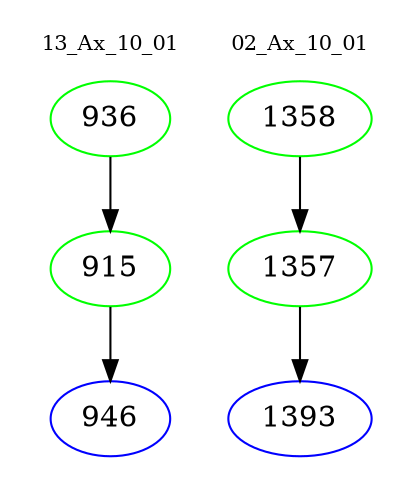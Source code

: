 digraph{
subgraph cluster_0 {
color = white
label = "13_Ax_10_01";
fontsize=10;
T0_936 [label="936", color="green"]
T0_936 -> T0_915 [color="black"]
T0_915 [label="915", color="green"]
T0_915 -> T0_946 [color="black"]
T0_946 [label="946", color="blue"]
}
subgraph cluster_1 {
color = white
label = "02_Ax_10_01";
fontsize=10;
T1_1358 [label="1358", color="green"]
T1_1358 -> T1_1357 [color="black"]
T1_1357 [label="1357", color="green"]
T1_1357 -> T1_1393 [color="black"]
T1_1393 [label="1393", color="blue"]
}
}
